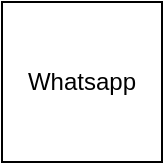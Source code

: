 <mxfile version="22.1.21" type="github">
  <diagram name="Page-1" id="Fz1iE3beKxwFw01XRzIy">
    <mxGraphModel dx="832" dy="481" grid="1" gridSize="10" guides="1" tooltips="1" connect="1" arrows="1" fold="1" page="1" pageScale="1" pageWidth="827" pageHeight="1169" math="0" shadow="0">
      <root>
        <mxCell id="0" />
        <mxCell id="1" parent="0" />
        <mxCell id="Syt229juVMgVV_hbAgOZ-1" value="Whatsapp" style="whiteSpace=wrap;html=1;aspect=fixed;" vertex="1" parent="1">
          <mxGeometry x="370" y="210" width="80" height="80" as="geometry" />
        </mxCell>
      </root>
    </mxGraphModel>
  </diagram>
</mxfile>

